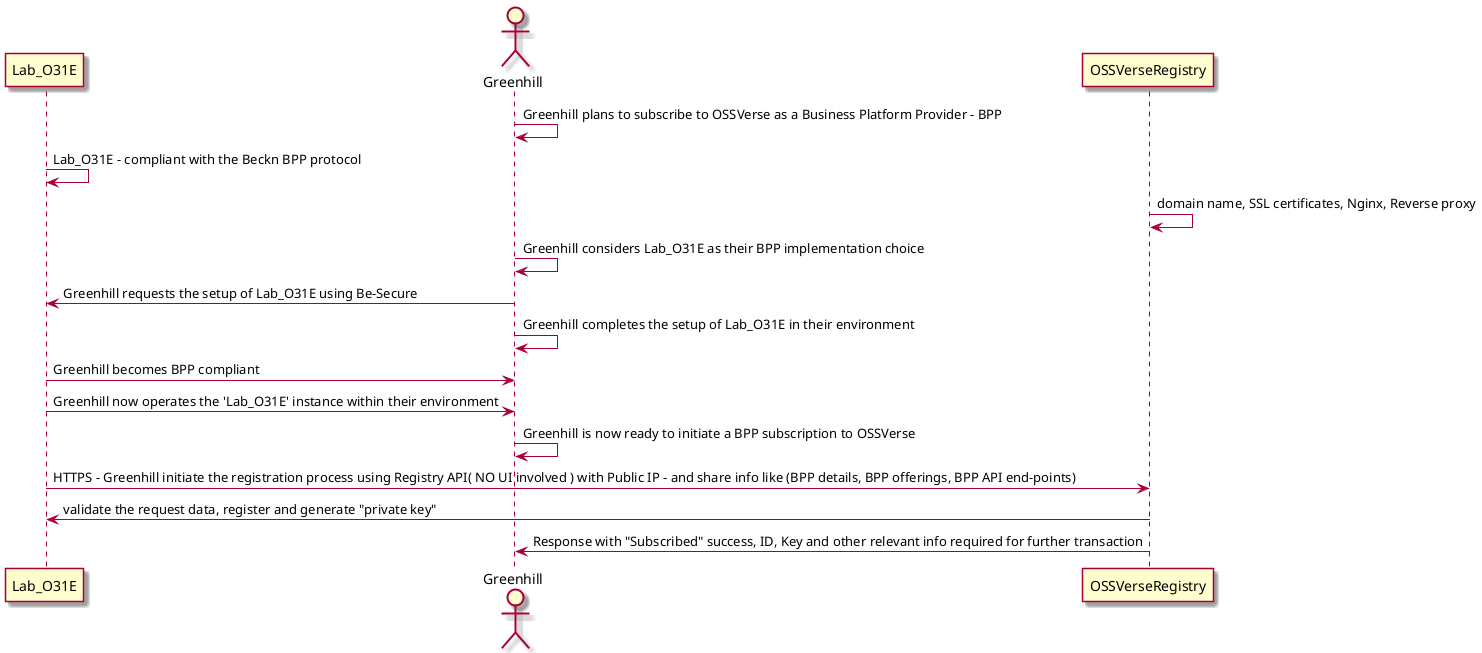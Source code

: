 @startuml

skin rose
actor Greenhill as Greenhill
Greenhill -> Greenhill: Greenhill plans to subscribe to OSSVerse as a Business Platform Provider - BPP


Lab_O31E -> Lab_O31E: Lab_O31E - compliant with the Beckn BPP protocol
actor Greenhill as Greenhill
OSSVerseRegistry -> OSSVerseRegistry: domain name, SSL certificates, Nginx, Reverse proxy 


Greenhill -> Greenhill: Greenhill considers Lab_O31E as their BPP implementation choice
Greenhill -> Lab_O31E: Greenhill requests the setup of Lab_O31E using Be-Secure
Greenhill -> Greenhill: Greenhill completes the setup of Lab_O31E in their environment
Lab_O31E -> Greenhill: Greenhill becomes BPP compliant
Lab_O31E -> Greenhill: Greenhill now operates the 'Lab_O31E' instance within their environment
Greenhill -> Greenhill: Greenhill is now ready to initiate a BPP subscription to OSSVerse
Lab_O31E -> OSSVerseRegistry: HTTPS - Greenhill initiate the registration process using Registry API( NO UI involved ) with Public IP - and share info like (BPP details, BPP offerings, BPP API end-points)

OSSVerseRegistry -> Lab_O31E: validate the request data, register and generate "private key"
OSSVerseRegistry -> Greenhill: Response with "Subscribed" success, ID, Key and other relevant info required for further transaction

@enduml
